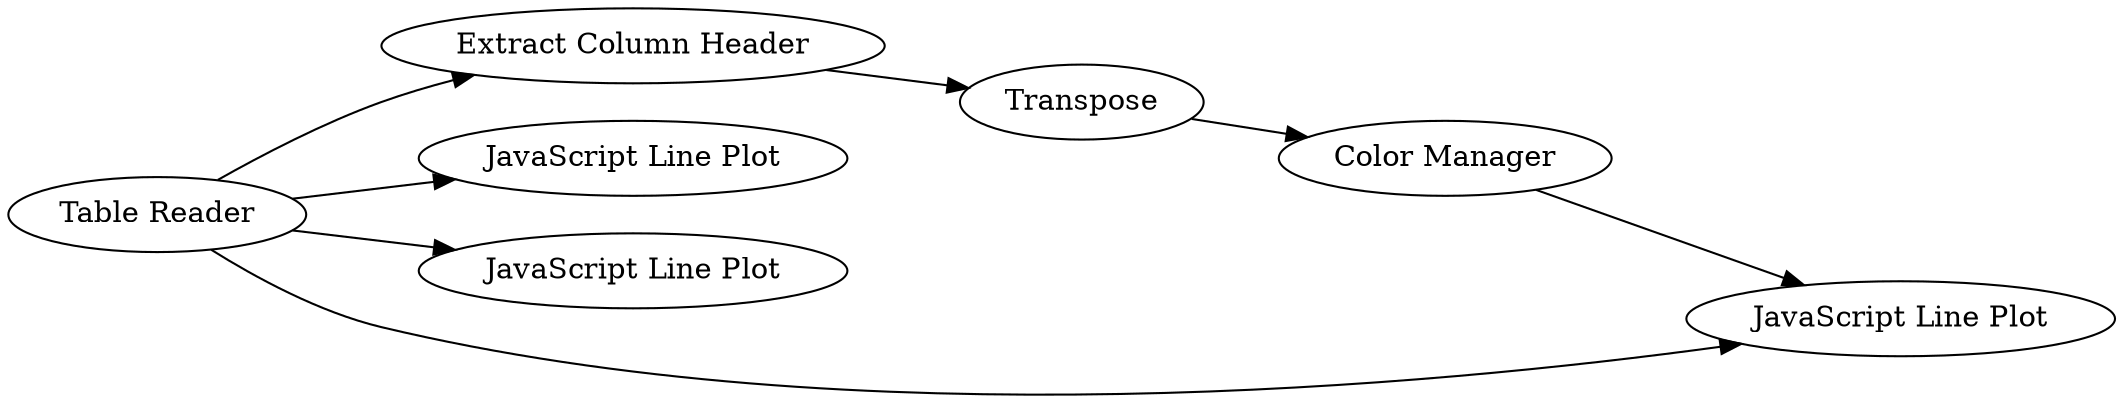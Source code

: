 digraph {
	"78573777437681433_18" [label="Extract Column Header"]
	"78573777437681433_149" [label="JavaScript Line Plot"]
	"78573777437681433_20" [label="Color Manager"]
	"78573777437681433_147" [label="Table Reader"]
	"78573777437681433_19" [label=Transpose]
	"78573777437681433_150" [label="JavaScript Line Plot"]
	"78573777437681433_148" [label="JavaScript Line Plot"]
	"78573777437681433_147" -> "78573777437681433_18"
	"78573777437681433_18" -> "78573777437681433_19"
	"78573777437681433_20" -> "78573777437681433_148"
	"78573777437681433_147" -> "78573777437681433_150"
	"78573777437681433_147" -> "78573777437681433_148"
	"78573777437681433_19" -> "78573777437681433_20"
	"78573777437681433_147" -> "78573777437681433_149"
	rankdir=LR
}
